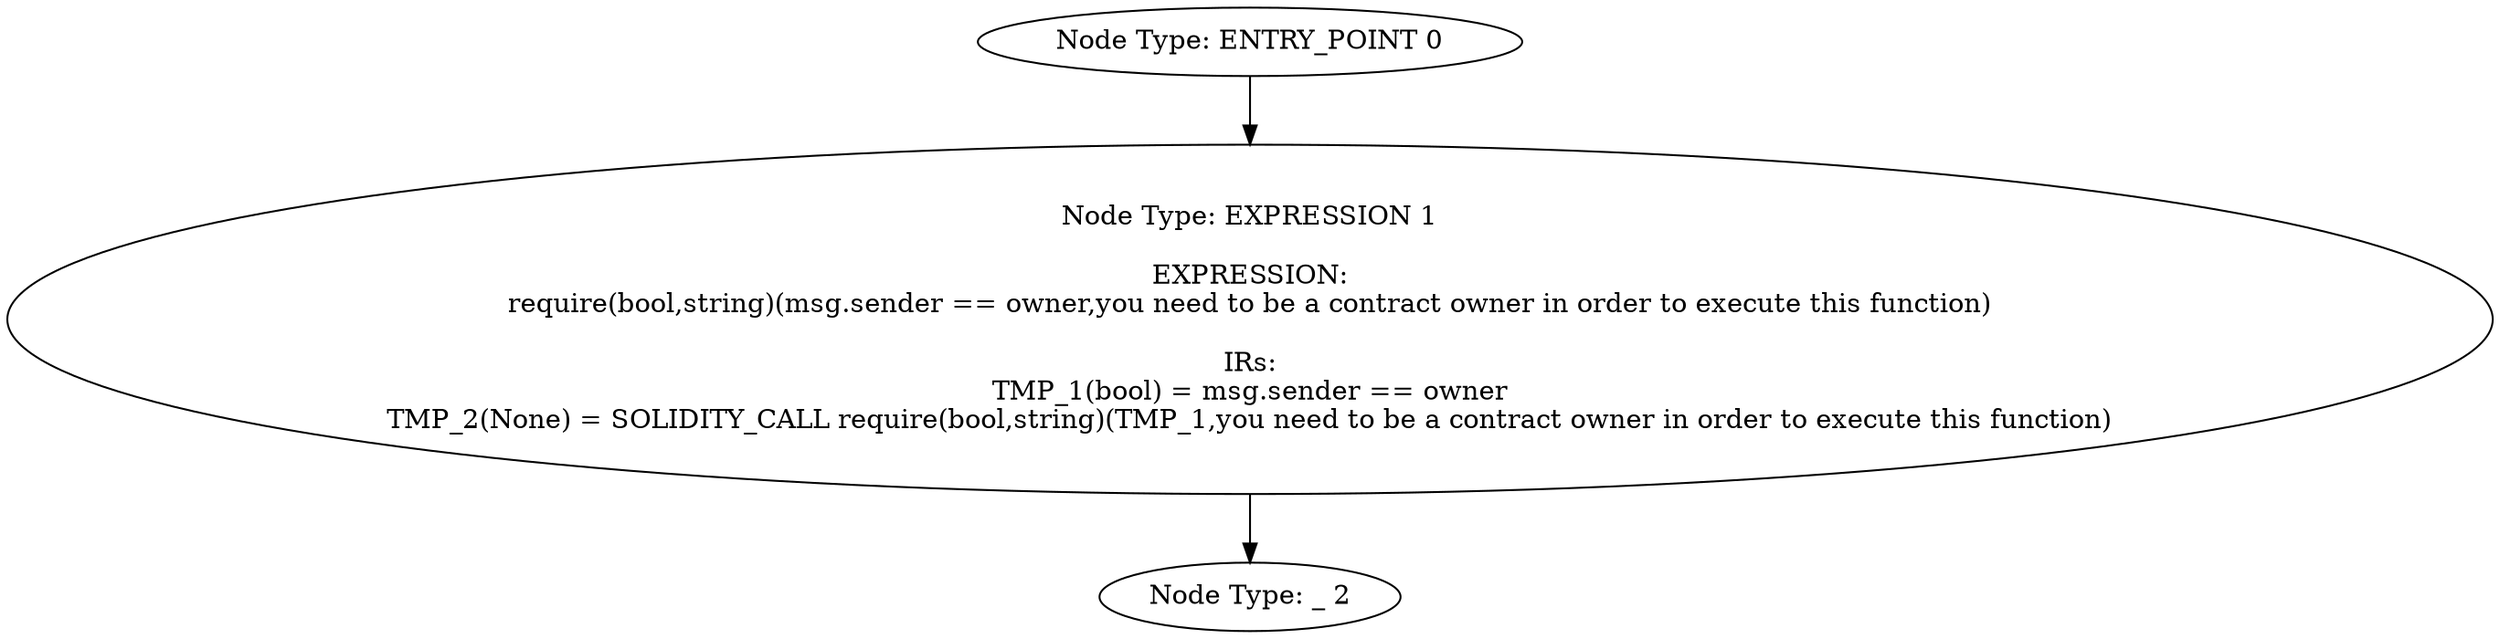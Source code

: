 digraph{
0[label="Node Type: ENTRY_POINT 0
"];
0->1;
1[label="Node Type: EXPRESSION 1

EXPRESSION:
require(bool,string)(msg.sender == owner,you need to be a contract owner in order to execute this function)

IRs:
TMP_1(bool) = msg.sender == owner
TMP_2(None) = SOLIDITY_CALL require(bool,string)(TMP_1,you need to be a contract owner in order to execute this function)"];
1->2;
2[label="Node Type: _ 2
"];
}
